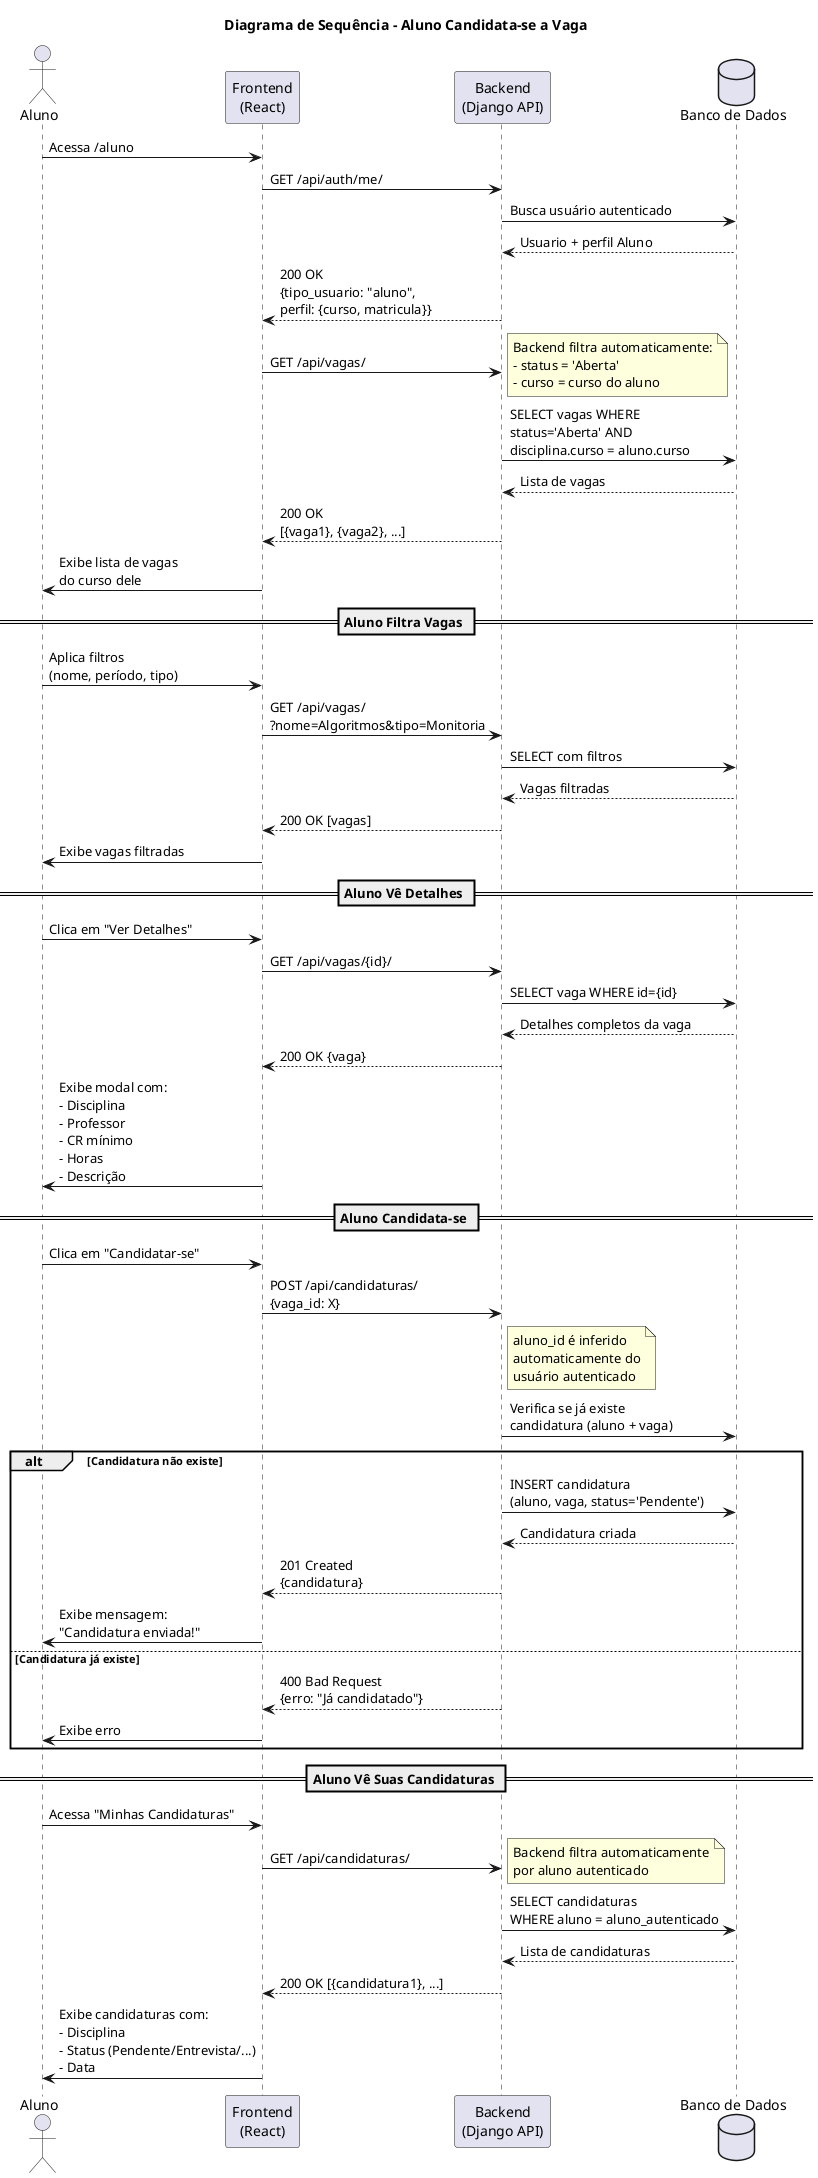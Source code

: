 @startuml
title Diagrama de Sequência - Aluno Candidata-se a Vaga

actor "Aluno" as aluno
participant "Frontend\n(React)" as frontend
participant "Backend\n(Django API)" as backend
database "Banco de Dados" as db

aluno -> frontend : Acessa /aluno

frontend -> backend : GET /api/auth/me/
backend -> db : Busca usuário autenticado
db --> backend : Usuario + perfil Aluno
backend --> frontend : 200 OK\n{tipo_usuario: "aluno",\nperfil: {curso, matricula}}

frontend -> backend : GET /api/vagas/
note right
  Backend filtra automaticamente:
  - status = 'Aberta'
  - curso = curso do aluno
end note

backend -> db : SELECT vagas WHERE\nstatus='Aberta' AND\ndisciplina.curso = aluno.curso
db --> backend : Lista de vagas

backend --> frontend : 200 OK\n[{vaga1}, {vaga2}, ...]
frontend -> aluno : Exibe lista de vagas\ndo curso dele

== Aluno Filtra Vagas ==
aluno -> frontend : Aplica filtros\n(nome, período, tipo)
frontend -> backend : GET /api/vagas/\n?nome=Algoritmos&tipo=Monitoria
backend -> db : SELECT com filtros
db --> backend : Vagas filtradas
backend --> frontend : 200 OK [vagas]
frontend -> aluno : Exibe vagas filtradas

== Aluno Vê Detalhes ==
aluno -> frontend : Clica em "Ver Detalhes"
frontend -> backend : GET /api/vagas/{id}/
backend -> db : SELECT vaga WHERE id={id}
db --> backend : Detalhes completos da vaga
backend --> frontend : 200 OK {vaga}
frontend -> aluno : Exibe modal com:\n- Disciplina\n- Professor\n- CR mínimo\n- Horas\n- Descrição

== Aluno Candidata-se ==
aluno -> frontend : Clica em "Candidatar-se"
frontend -> backend : POST /api/candidaturas/\n{vaga_id: X}

note right of backend
  aluno_id é inferido
  automaticamente do
  usuário autenticado
end note

backend -> db : Verifica se já existe\ncandidatura (aluno + vaga)

alt Candidatura não existe
  backend -> db : INSERT candidatura\n(aluno, vaga, status='Pendente')
  db --> backend : Candidatura criada
  backend --> frontend : 201 Created\n{candidatura}
  frontend -> aluno : Exibe mensagem:\n"Candidatura enviada!"
else Candidatura já existe
  backend --> frontend : 400 Bad Request\n{erro: "Já candidatado"}
  frontend -> aluno : Exibe erro
end

== Aluno Vê Suas Candidaturas ==
aluno -> frontend : Acessa "Minhas Candidaturas"
frontend -> backend : GET /api/candidaturas/
note right
  Backend filtra automaticamente
  por aluno autenticado
end note
backend -> db : SELECT candidaturas\nWHERE aluno = aluno_autenticado
db --> backend : Lista de candidaturas
backend --> frontend : 200 OK [{candidatura1}, ...]
frontend -> aluno : Exibe candidaturas com:\n- Disciplina\n- Status (Pendente/Entrevista/...)\n- Data

@enduml

